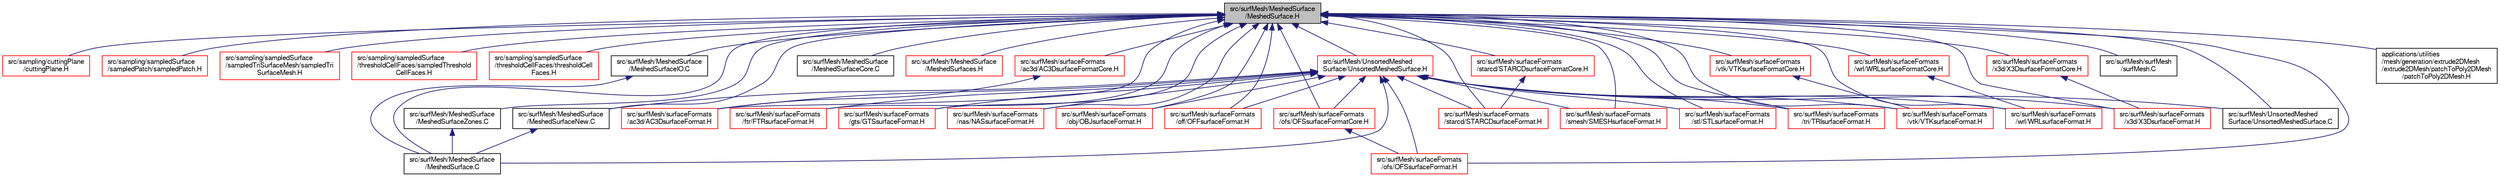 digraph "src/surfMesh/MeshedSurface/MeshedSurface.H"
{
  bgcolor="transparent";
  edge [fontname="FreeSans",fontsize="10",labelfontname="FreeSans",labelfontsize="10"];
  node [fontname="FreeSans",fontsize="10",shape=record];
  Node176 [label="src/surfMesh/MeshedSurface\l/MeshedSurface.H",height=0.2,width=0.4,color="black", fillcolor="grey75", style="filled", fontcolor="black"];
  Node176 -> Node177 [dir="back",color="midnightblue",fontsize="10",style="solid",fontname="FreeSans"];
  Node177 [label="src/sampling/cuttingPlane\l/cuttingPlane.H",height=0.2,width=0.4,color="red",URL="$a14498.html"];
  Node176 -> Node183 [dir="back",color="midnightblue",fontsize="10",style="solid",fontname="FreeSans"];
  Node183 [label="src/sampling/sampledSurface\l/sampledPatch/sampledPatch.H",height=0.2,width=0.4,color="red",URL="$a14750.html"];
  Node176 -> Node189 [dir="back",color="midnightblue",fontsize="10",style="solid",fontname="FreeSans"];
  Node189 [label="src/sampling/sampledSurface\l/sampledTriSurfaceMesh/sampledTri\lSurfaceMesh.H",height=0.2,width=0.4,color="red",URL="$a14807.html"];
  Node176 -> Node192 [dir="back",color="midnightblue",fontsize="10",style="solid",fontname="FreeSans"];
  Node192 [label="src/sampling/sampledSurface\l/thresholdCellFaces/sampledThreshold\lCellFaces.H",height=0.2,width=0.4,color="red",URL="$a14816.html"];
  Node176 -> Node195 [dir="back",color="midnightblue",fontsize="10",style="solid",fontname="FreeSans"];
  Node195 [label="src/sampling/sampledSurface\l/thresholdCellFaces/thresholdCell\lFaces.H",height=0.2,width=0.4,color="red",URL="$a14825.html"];
  Node176 -> Node197 [dir="back",color="midnightblue",fontsize="10",style="solid",fontname="FreeSans"];
  Node197 [label="src/surfMesh/MeshedSurface\l/MeshedSurface.C",height=0.2,width=0.4,color="black",URL="$a15038.html"];
  Node176 -> Node198 [dir="back",color="midnightblue",fontsize="10",style="solid",fontname="FreeSans"];
  Node198 [label="src/surfMesh/MeshedSurface\l/MeshedSurfaceZones.C",height=0.2,width=0.4,color="black",URL="$a15062.html"];
  Node198 -> Node197 [dir="back",color="midnightblue",fontsize="10",style="solid",fontname="FreeSans"];
  Node176 -> Node199 [dir="back",color="midnightblue",fontsize="10",style="solid",fontname="FreeSans"];
  Node199 [label="src/surfMesh/MeshedSurface\l/MeshedSurfaceIO.C",height=0.2,width=0.4,color="black",URL="$a15047.html"];
  Node199 -> Node197 [dir="back",color="midnightblue",fontsize="10",style="solid",fontname="FreeSans"];
  Node176 -> Node200 [dir="back",color="midnightblue",fontsize="10",style="solid",fontname="FreeSans"];
  Node200 [label="src/surfMesh/MeshedSurface\l/MeshedSurfaceNew.C",height=0.2,width=0.4,color="black",URL="$a15050.html"];
  Node200 -> Node197 [dir="back",color="midnightblue",fontsize="10",style="solid",fontname="FreeSans"];
  Node176 -> Node201 [dir="back",color="midnightblue",fontsize="10",style="solid",fontname="FreeSans"];
  Node201 [label="src/surfMesh/MeshedSurface\l/MeshedSurfaceCore.C",height=0.2,width=0.4,color="black",URL="$a15044.html"];
  Node176 -> Node202 [dir="back",color="midnightblue",fontsize="10",style="solid",fontname="FreeSans"];
  Node202 [label="src/surfMesh/MeshedSurface\l/MeshedSurfaces.H",height=0.2,width=0.4,color="red",URL="$a15056.html"];
  Node176 -> Node205 [dir="back",color="midnightblue",fontsize="10",style="solid",fontname="FreeSans"];
  Node205 [label="src/surfMesh/surfaceFormats\l/ac3d/AC3DsurfaceFormat.H",height=0.2,width=0.4,color="red",URL="$a15083.html"];
  Node176 -> Node208 [dir="back",color="midnightblue",fontsize="10",style="solid",fontname="FreeSans"];
  Node208 [label="src/surfMesh/surfaceFormats\l/ac3d/AC3DsurfaceFormatCore.H",height=0.2,width=0.4,color="red",URL="$a15089.html"];
  Node208 -> Node205 [dir="back",color="midnightblue",fontsize="10",style="solid",fontname="FreeSans"];
  Node176 -> Node211 [dir="back",color="midnightblue",fontsize="10",style="solid",fontname="FreeSans"];
  Node211 [label="src/surfMesh/surfaceFormats\l/ftr/FTRsurfaceFormat.H",height=0.2,width=0.4,color="red",URL="$a15101.html"];
  Node176 -> Node214 [dir="back",color="midnightblue",fontsize="10",style="solid",fontname="FreeSans"];
  Node214 [label="src/surfMesh/surfaceFormats\l/gts/GTSsurfaceFormat.H",height=0.2,width=0.4,color="red",URL="$a15110.html"];
  Node176 -> Node217 [dir="back",color="midnightblue",fontsize="10",style="solid",fontname="FreeSans"];
  Node217 [label="src/surfMesh/surfaceFormats\l/nas/NASsurfaceFormat.H",height=0.2,width=0.4,color="red",URL="$a15119.html"];
  Node176 -> Node220 [dir="back",color="midnightblue",fontsize="10",style="solid",fontname="FreeSans"];
  Node220 [label="src/surfMesh/surfaceFormats\l/obj/OBJsurfaceFormat.H",height=0.2,width=0.4,color="red",URL="$a15134.html"];
  Node176 -> Node223 [dir="back",color="midnightblue",fontsize="10",style="solid",fontname="FreeSans"];
  Node223 [label="src/surfMesh/surfaceFormats\l/off/OFFsurfaceFormat.H",height=0.2,width=0.4,color="red",URL="$a15143.html"];
  Node176 -> Node226 [dir="back",color="midnightblue",fontsize="10",style="solid",fontname="FreeSans"];
  Node226 [label="src/surfMesh/surfaceFormats\l/ofs/OFSsurfaceFormat.H",height=0.2,width=0.4,color="red",URL="$a15152.html"];
  Node176 -> Node229 [dir="back",color="midnightblue",fontsize="10",style="solid",fontname="FreeSans"];
  Node229 [label="src/surfMesh/surfaceFormats\l/ofs/OFSsurfaceFormatCore.H",height=0.2,width=0.4,color="red",URL="$a15158.html"];
  Node229 -> Node226 [dir="back",color="midnightblue",fontsize="10",style="solid",fontname="FreeSans"];
  Node176 -> Node231 [dir="back",color="midnightblue",fontsize="10",style="solid",fontname="FreeSans"];
  Node231 [label="src/surfMesh/surfaceFormats\l/smesh/SMESHsurfaceFormat.H",height=0.2,width=0.4,color="red",URL="$a15167.html"];
  Node176 -> Node234 [dir="back",color="midnightblue",fontsize="10",style="solid",fontname="FreeSans"];
  Node234 [label="src/surfMesh/surfaceFormats\l/starcd/STARCDsurfaceFormat.H",height=0.2,width=0.4,color="red",URL="$a15176.html"];
  Node176 -> Node237 [dir="back",color="midnightblue",fontsize="10",style="solid",fontname="FreeSans"];
  Node237 [label="src/surfMesh/surfaceFormats\l/starcd/STARCDsurfaceFormatCore.H",height=0.2,width=0.4,color="red",URL="$a15182.html"];
  Node237 -> Node234 [dir="back",color="midnightblue",fontsize="10",style="solid",fontname="FreeSans"];
  Node176 -> Node239 [dir="back",color="midnightblue",fontsize="10",style="solid",fontname="FreeSans"];
  Node239 [label="src/surfMesh/surfaceFormats\l/stl/STLsurfaceFormat.H",height=0.2,width=0.4,color="red",URL="$a15194.html"];
  Node176 -> Node242 [dir="back",color="midnightblue",fontsize="10",style="solid",fontname="FreeSans"];
  Node242 [label="src/surfMesh/surfaceFormats\l/tri/TRIsurfaceFormat.H",height=0.2,width=0.4,color="red",URL="$a15221.html"];
  Node176 -> Node246 [dir="back",color="midnightblue",fontsize="10",style="solid",fontname="FreeSans"];
  Node246 [label="src/surfMesh/surfaceFormats\l/vtk/VTKsurfaceFormat.H",height=0.2,width=0.4,color="red",URL="$a15236.html"];
  Node176 -> Node250 [dir="back",color="midnightblue",fontsize="10",style="solid",fontname="FreeSans"];
  Node250 [label="src/surfMesh/surfaceFormats\l/vtk/VTKsurfaceFormatCore.H",height=0.2,width=0.4,color="red",URL="$a15242.html"];
  Node250 -> Node246 [dir="back",color="midnightblue",fontsize="10",style="solid",fontname="FreeSans"];
  Node176 -> Node252 [dir="back",color="midnightblue",fontsize="10",style="solid",fontname="FreeSans"];
  Node252 [label="src/surfMesh/surfaceFormats\l/wrl/WRLsurfaceFormat.H",height=0.2,width=0.4,color="red",URL="$a15251.html"];
  Node176 -> Node255 [dir="back",color="midnightblue",fontsize="10",style="solid",fontname="FreeSans"];
  Node255 [label="src/surfMesh/surfaceFormats\l/wrl/WRLsurfaceFormatCore.H",height=0.2,width=0.4,color="red",URL="$a15257.html"];
  Node255 -> Node252 [dir="back",color="midnightblue",fontsize="10",style="solid",fontname="FreeSans"];
  Node176 -> Node257 [dir="back",color="midnightblue",fontsize="10",style="solid",fontname="FreeSans"];
  Node257 [label="src/surfMesh/surfaceFormats\l/x3d/X3DsurfaceFormat.H",height=0.2,width=0.4,color="red",URL="$a15266.html"];
  Node176 -> Node260 [dir="back",color="midnightblue",fontsize="10",style="solid",fontname="FreeSans"];
  Node260 [label="src/surfMesh/surfaceFormats\l/x3d/X3DsurfaceFormatCore.H",height=0.2,width=0.4,color="red",URL="$a15272.html"];
  Node260 -> Node257 [dir="back",color="midnightblue",fontsize="10",style="solid",fontname="FreeSans"];
  Node176 -> Node262 [dir="back",color="midnightblue",fontsize="10",style="solid",fontname="FreeSans"];
  Node262 [label="src/surfMesh/surfMesh\l/surfMesh.C",height=0.2,width=0.4,color="black",URL="$a15308.html"];
  Node176 -> Node263 [dir="back",color="midnightblue",fontsize="10",style="solid",fontname="FreeSans"];
  Node263 [label="src/surfMesh/UnsortedMeshed\lSurface/UnsortedMeshedSurface.C",height=0.2,width=0.4,color="black",URL="$a15344.html"];
  Node176 -> Node264 [dir="back",color="midnightblue",fontsize="10",style="solid",fontname="FreeSans"];
  Node264 [label="src/surfMesh/UnsortedMeshed\lSurface/UnsortedMeshedSurface.H",height=0.2,width=0.4,color="red",URL="$a15347.html"];
  Node264 -> Node197 [dir="back",color="midnightblue",fontsize="10",style="solid",fontname="FreeSans"];
  Node264 -> Node200 [dir="back",color="midnightblue",fontsize="10",style="solid",fontname="FreeSans"];
  Node264 -> Node205 [dir="back",color="midnightblue",fontsize="10",style="solid",fontname="FreeSans"];
  Node264 -> Node211 [dir="back",color="midnightblue",fontsize="10",style="solid",fontname="FreeSans"];
  Node264 -> Node214 [dir="back",color="midnightblue",fontsize="10",style="solid",fontname="FreeSans"];
  Node264 -> Node217 [dir="back",color="midnightblue",fontsize="10",style="solid",fontname="FreeSans"];
  Node264 -> Node220 [dir="back",color="midnightblue",fontsize="10",style="solid",fontname="FreeSans"];
  Node264 -> Node223 [dir="back",color="midnightblue",fontsize="10",style="solid",fontname="FreeSans"];
  Node264 -> Node226 [dir="back",color="midnightblue",fontsize="10",style="solid",fontname="FreeSans"];
  Node264 -> Node229 [dir="back",color="midnightblue",fontsize="10",style="solid",fontname="FreeSans"];
  Node264 -> Node231 [dir="back",color="midnightblue",fontsize="10",style="solid",fontname="FreeSans"];
  Node264 -> Node234 [dir="back",color="midnightblue",fontsize="10",style="solid",fontname="FreeSans"];
  Node264 -> Node239 [dir="back",color="midnightblue",fontsize="10",style="solid",fontname="FreeSans"];
  Node264 -> Node242 [dir="back",color="midnightblue",fontsize="10",style="solid",fontname="FreeSans"];
  Node264 -> Node246 [dir="back",color="midnightblue",fontsize="10",style="solid",fontname="FreeSans"];
  Node264 -> Node252 [dir="back",color="midnightblue",fontsize="10",style="solid",fontname="FreeSans"];
  Node264 -> Node257 [dir="back",color="midnightblue",fontsize="10",style="solid",fontname="FreeSans"];
  Node264 -> Node263 [dir="back",color="midnightblue",fontsize="10",style="solid",fontname="FreeSans"];
  Node176 -> Node268 [dir="back",color="midnightblue",fontsize="10",style="solid",fontname="FreeSans"];
  Node268 [label="applications/utilities\l/mesh/generation/extrude2DMesh\l/extrude2DMesh/patchToPoly2DMesh\l/patchToPoly2DMesh.H",height=0.2,width=0.4,color="black",URL="$a18023.html"];
}
